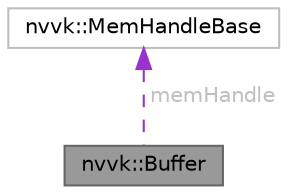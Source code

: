 digraph "nvvk::Buffer"
{
 // LATEX_PDF_SIZE
  bgcolor="transparent";
  edge [fontname=Helvetica,fontsize=10,labelfontname=Helvetica,labelfontsize=10];
  node [fontname=Helvetica,fontsize=10,shape=box,height=0.2,width=0.4];
  Node1 [id="Node000001",label="nvvk::Buffer",height=0.2,width=0.4,color="gray40", fillcolor="grey60", style="filled", fontcolor="black",tooltip=" "];
  Node2 -> Node1 [id="edge1_Node000001_Node000002",dir="back",color="darkorchid3",style="dashed",tooltip=" ",label=" memHandle",fontcolor="grey" ];
  Node2 [id="Node000002",label="nvvk::MemHandleBase",height=0.2,width=0.4,color="grey75", fillcolor="white", style="filled",URL="$classnvvk_1_1_mem_handle_base.html",tooltip=" "];
}

